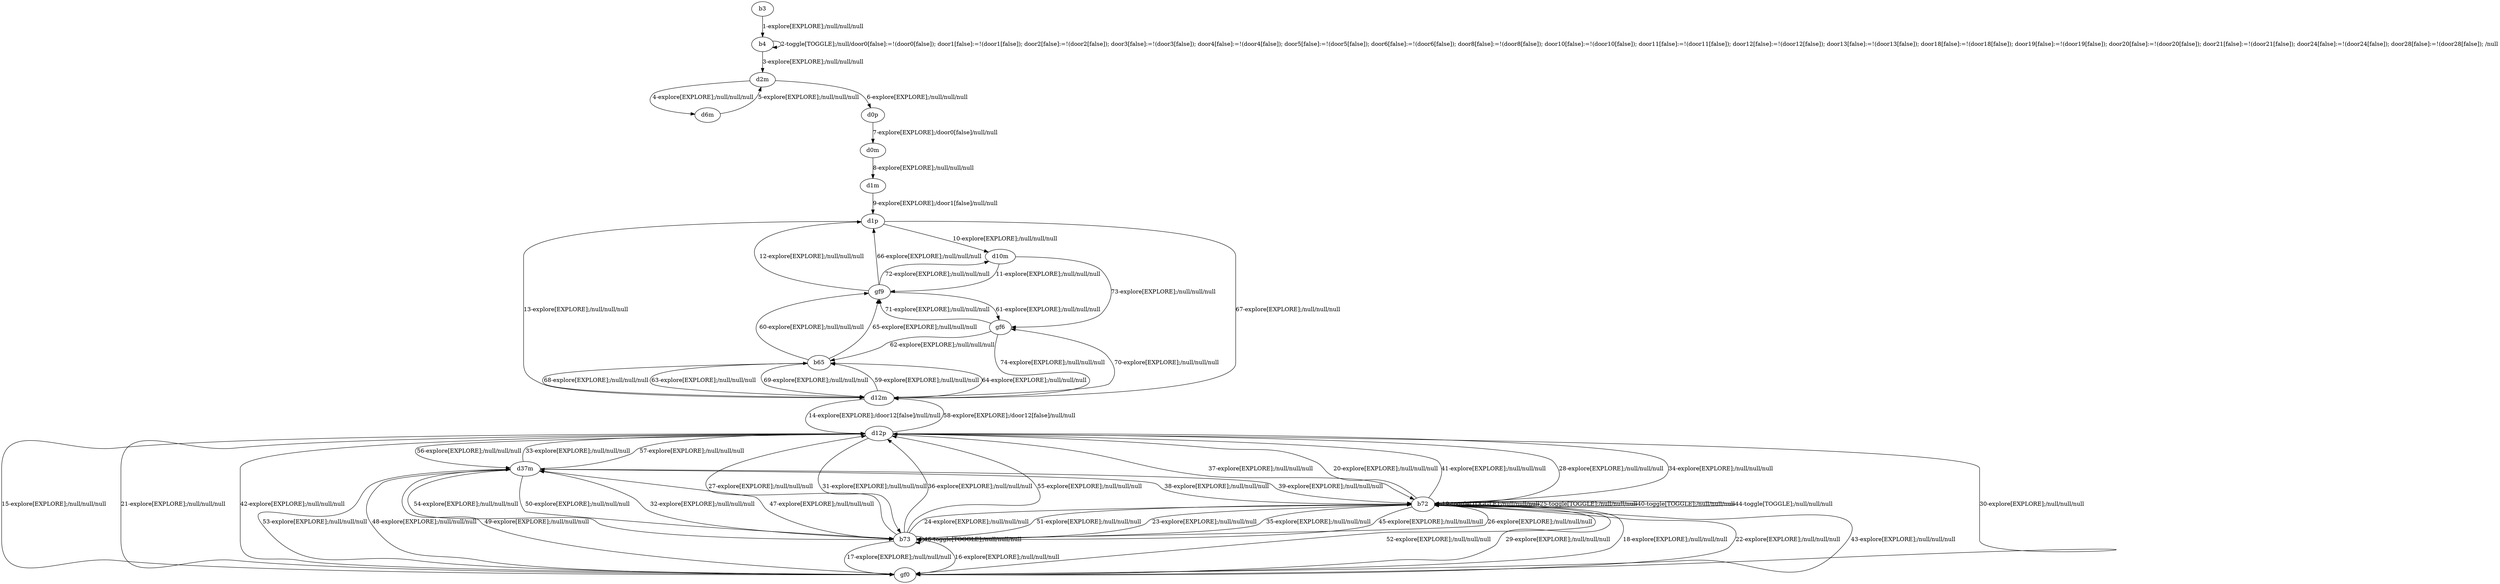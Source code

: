# Total number of goals covered by this test: 14
# d37m --> d12p
# d37m --> b72
# b73 --> gf0
# d12p --> d12m
# b73 --> b73
# gf0 --> b73
# b72 --> d12p
# b72 --> b72
# d37m --> b73
# b73 --> d12p
# b73 --> b72
# b72 --> b73
# gf0 --> d37m
# d12p --> b72

digraph g {
"b3" -> "b4" [label = "1-explore[EXPLORE];/null/null/null"];
"b4" -> "b4" [label = "2-toggle[TOGGLE];/null/door0[false]:=!(door0[false]); door1[false]:=!(door1[false]); door2[false]:=!(door2[false]); door3[false]:=!(door3[false]); door4[false]:=!(door4[false]); door5[false]:=!(door5[false]); door6[false]:=!(door6[false]); door8[false]:=!(door8[false]); door10[false]:=!(door10[false]); door11[false]:=!(door11[false]); door12[false]:=!(door12[false]); door13[false]:=!(door13[false]); door18[false]:=!(door18[false]); door19[false]:=!(door19[false]); door20[false]:=!(door20[false]); door21[false]:=!(door21[false]); door24[false]:=!(door24[false]); door28[false]:=!(door28[false]); /null"];
"b4" -> "d2m" [label = "3-explore[EXPLORE];/null/null/null"];
"d2m" -> "d6m" [label = "4-explore[EXPLORE];/null/null/null"];
"d6m" -> "d2m" [label = "5-explore[EXPLORE];/null/null/null"];
"d2m" -> "d0p" [label = "6-explore[EXPLORE];/null/null/null"];
"d0p" -> "d0m" [label = "7-explore[EXPLORE];/door0[false]/null/null"];
"d0m" -> "d1m" [label = "8-explore[EXPLORE];/null/null/null"];
"d1m" -> "d1p" [label = "9-explore[EXPLORE];/door1[false]/null/null"];
"d1p" -> "d10m" [label = "10-explore[EXPLORE];/null/null/null"];
"d10m" -> "gf9" [label = "11-explore[EXPLORE];/null/null/null"];
"gf9" -> "d1p" [label = "12-explore[EXPLORE];/null/null/null"];
"d1p" -> "d12m" [label = "13-explore[EXPLORE];/null/null/null"];
"d12m" -> "d12p" [label = "14-explore[EXPLORE];/door12[false]/null/null"];
"d12p" -> "gf0" [label = "15-explore[EXPLORE];/null/null/null"];
"gf0" -> "b73" [label = "16-explore[EXPLORE];/null/null/null"];
"b73" -> "gf0" [label = "17-explore[EXPLORE];/null/null/null"];
"gf0" -> "b72" [label = "18-explore[EXPLORE];/null/null/null"];
"b72" -> "b72" [label = "19-toggle[TOGGLE];/null/null/null"];
"b72" -> "d12p" [label = "20-explore[EXPLORE];/null/null/null"];
"d12p" -> "gf0" [label = "21-explore[EXPLORE];/null/null/null"];
"gf0" -> "b72" [label = "22-explore[EXPLORE];/null/null/null"];
"b72" -> "b73" [label = "23-explore[EXPLORE];/null/null/null"];
"b73" -> "b72" [label = "24-explore[EXPLORE];/null/null/null"];
"b72" -> "b72" [label = "25-toggle[TOGGLE];/null/null/null"];
"b72" -> "b73" [label = "26-explore[EXPLORE];/null/null/null"];
"b73" -> "d12p" [label = "27-explore[EXPLORE];/null/null/null"];
"d12p" -> "b72" [label = "28-explore[EXPLORE];/null/null/null"];
"b72" -> "gf0" [label = "29-explore[EXPLORE];/null/null/null"];
"gf0" -> "d12p" [label = "30-explore[EXPLORE];/null/null/null"];
"d12p" -> "b73" [label = "31-explore[EXPLORE];/null/null/null"];
"b73" -> "d37m" [label = "32-explore[EXPLORE];/null/null/null"];
"d37m" -> "d12p" [label = "33-explore[EXPLORE];/null/null/null"];
"d12p" -> "b72" [label = "34-explore[EXPLORE];/null/null/null"];
"b72" -> "b73" [label = "35-explore[EXPLORE];/null/null/null"];
"b73" -> "d12p" [label = "36-explore[EXPLORE];/null/null/null"];
"d12p" -> "b72" [label = "37-explore[EXPLORE];/null/null/null"];
"b72" -> "d37m" [label = "38-explore[EXPLORE];/null/null/null"];
"d37m" -> "b72" [label = "39-explore[EXPLORE];/null/null/null"];
"b72" -> "b72" [label = "40-toggle[TOGGLE];/null/null/null"];
"b72" -> "d12p" [label = "41-explore[EXPLORE];/null/null/null"];
"d12p" -> "gf0" [label = "42-explore[EXPLORE];/null/null/null"];
"gf0" -> "b72" [label = "43-explore[EXPLORE];/null/null/null"];
"b72" -> "b72" [label = "44-toggle[TOGGLE];/null/null/null"];
"b72" -> "b73" [label = "45-explore[EXPLORE];/null/null/null"];
"b73" -> "b73" [label = "46-toggle[TOGGLE];/null/null/null"];
"b73" -> "d37m" [label = "47-explore[EXPLORE];/null/null/null"];
"d37m" -> "gf0" [label = "48-explore[EXPLORE];/null/null/null"];
"gf0" -> "d37m" [label = "49-explore[EXPLORE];/null/null/null"];
"d37m" -> "b73" [label = "50-explore[EXPLORE];/null/null/null"];
"b73" -> "b72" [label = "51-explore[EXPLORE];/null/null/null"];
"b72" -> "gf0" [label = "52-explore[EXPLORE];/null/null/null"];
"gf0" -> "d37m" [label = "53-explore[EXPLORE];/null/null/null"];
"d37m" -> "b73" [label = "54-explore[EXPLORE];/null/null/null"];
"b73" -> "d12p" [label = "55-explore[EXPLORE];/null/null/null"];
"d12p" -> "d37m" [label = "56-explore[EXPLORE];/null/null/null"];
"d37m" -> "d12p" [label = "57-explore[EXPLORE];/null/null/null"];
"d12p" -> "d12m" [label = "58-explore[EXPLORE];/door12[false]/null/null"];
"d12m" -> "b65" [label = "59-explore[EXPLORE];/null/null/null"];
"b65" -> "gf9" [label = "60-explore[EXPLORE];/null/null/null"];
"gf9" -> "gf6" [label = "61-explore[EXPLORE];/null/null/null"];
"gf6" -> "b65" [label = "62-explore[EXPLORE];/null/null/null"];
"b65" -> "d12m" [label = "63-explore[EXPLORE];/null/null/null"];
"d12m" -> "b65" [label = "64-explore[EXPLORE];/null/null/null"];
"b65" -> "gf9" [label = "65-explore[EXPLORE];/null/null/null"];
"gf9" -> "d1p" [label = "66-explore[EXPLORE];/null/null/null"];
"d1p" -> "d12m" [label = "67-explore[EXPLORE];/null/null/null"];
"d12m" -> "b65" [label = "68-explore[EXPLORE];/null/null/null"];
"b65" -> "d12m" [label = "69-explore[EXPLORE];/null/null/null"];
"d12m" -> "gf6" [label = "70-explore[EXPLORE];/null/null/null"];
"gf6" -> "gf9" [label = "71-explore[EXPLORE];/null/null/null"];
"gf9" -> "d10m" [label = "72-explore[EXPLORE];/null/null/null"];
"d10m" -> "gf6" [label = "73-explore[EXPLORE];/null/null/null"];
"gf6" -> "d12m" [label = "74-explore[EXPLORE];/null/null/null"];
}